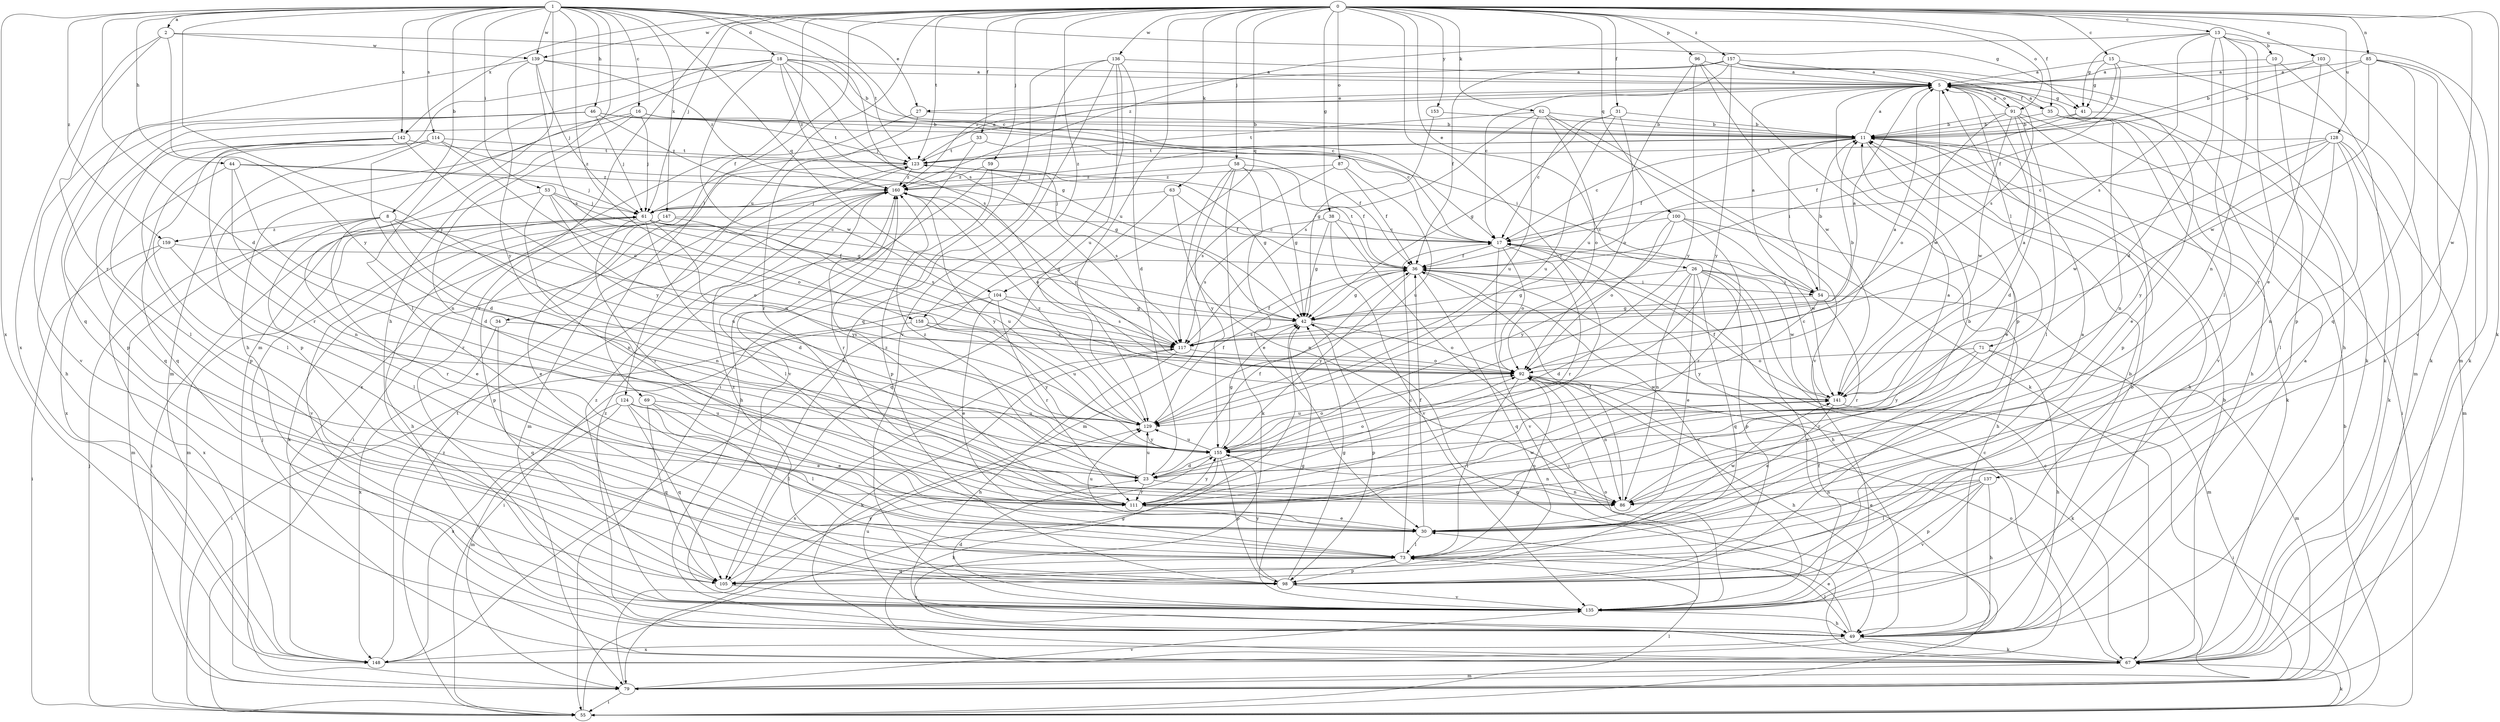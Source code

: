 strict digraph  {
0;
1;
2;
5;
8;
10;
11;
13;
15;
16;
17;
18;
23;
26;
27;
30;
31;
33;
34;
35;
36;
38;
41;
42;
44;
46;
49;
53;
54;
55;
58;
59;
61;
62;
63;
67;
69;
71;
73;
79;
85;
86;
87;
91;
92;
96;
98;
100;
103;
104;
105;
111;
114;
117;
123;
124;
128;
129;
135;
136;
137;
139;
141;
142;
147;
148;
153;
155;
157;
158;
159;
160;
0 -> 13  [label=c];
0 -> 15  [label=c];
0 -> 26  [label=e];
0 -> 31  [label=f];
0 -> 33  [label=f];
0 -> 34  [label=f];
0 -> 35  [label=f];
0 -> 38  [label=g];
0 -> 58  [label=j];
0 -> 59  [label=j];
0 -> 61  [label=j];
0 -> 62  [label=k];
0 -> 63  [label=k];
0 -> 67  [label=k];
0 -> 69  [label=l];
0 -> 85  [label=n];
0 -> 87  [label=o];
0 -> 91  [label=o];
0 -> 96  [label=p];
0 -> 100  [label=q];
0 -> 103  [label=q];
0 -> 104  [label=q];
0 -> 111  [label=r];
0 -> 123  [label=t];
0 -> 124  [label=u];
0 -> 128  [label=u];
0 -> 129  [label=u];
0 -> 135  [label=v];
0 -> 136  [label=w];
0 -> 137  [label=w];
0 -> 139  [label=w];
0 -> 142  [label=x];
0 -> 153  [label=y];
0 -> 157  [label=z];
0 -> 158  [label=z];
1 -> 2  [label=a];
1 -> 8  [label=b];
1 -> 16  [label=c];
1 -> 17  [label=c];
1 -> 18  [label=d];
1 -> 23  [label=d];
1 -> 27  [label=e];
1 -> 41  [label=g];
1 -> 44  [label=h];
1 -> 46  [label=h];
1 -> 49  [label=h];
1 -> 53  [label=i];
1 -> 79  [label=m];
1 -> 104  [label=q];
1 -> 114  [label=s];
1 -> 117  [label=s];
1 -> 139  [label=w];
1 -> 142  [label=x];
1 -> 147  [label=x];
1 -> 148  [label=x];
1 -> 155  [label=y];
1 -> 158  [label=z];
1 -> 159  [label=z];
2 -> 111  [label=r];
2 -> 123  [label=t];
2 -> 139  [label=w];
2 -> 148  [label=x];
2 -> 155  [label=y];
5 -> 27  [label=e];
5 -> 35  [label=f];
5 -> 41  [label=g];
5 -> 61  [label=j];
5 -> 71  [label=l];
5 -> 91  [label=o];
5 -> 141  [label=w];
8 -> 30  [label=e];
8 -> 73  [label=l];
8 -> 79  [label=m];
8 -> 86  [label=n];
8 -> 92  [label=o];
8 -> 129  [label=u];
8 -> 159  [label=z];
10 -> 5  [label=a];
10 -> 67  [label=k];
10 -> 98  [label=p];
11 -> 5  [label=a];
11 -> 17  [label=c];
11 -> 30  [label=e];
11 -> 36  [label=f];
11 -> 49  [label=h];
11 -> 54  [label=i];
11 -> 61  [label=j];
11 -> 67  [label=k];
11 -> 123  [label=t];
13 -> 10  [label=b];
13 -> 23  [label=d];
13 -> 30  [label=e];
13 -> 41  [label=g];
13 -> 73  [label=l];
13 -> 79  [label=m];
13 -> 86  [label=n];
13 -> 117  [label=s];
13 -> 160  [label=z];
15 -> 5  [label=a];
15 -> 11  [label=b];
15 -> 36  [label=f];
15 -> 41  [label=g];
15 -> 79  [label=m];
16 -> 11  [label=b];
16 -> 17  [label=c];
16 -> 54  [label=i];
16 -> 61  [label=j];
16 -> 73  [label=l];
16 -> 86  [label=n];
16 -> 98  [label=p];
17 -> 36  [label=f];
17 -> 49  [label=h];
17 -> 92  [label=o];
17 -> 111  [label=r];
17 -> 135  [label=v];
18 -> 5  [label=a];
18 -> 11  [label=b];
18 -> 17  [label=c];
18 -> 42  [label=g];
18 -> 49  [label=h];
18 -> 73  [label=l];
18 -> 79  [label=m];
18 -> 117  [label=s];
18 -> 141  [label=w];
18 -> 160  [label=z];
23 -> 36  [label=f];
23 -> 86  [label=n];
23 -> 92  [label=o];
23 -> 111  [label=r];
23 -> 129  [label=u];
23 -> 160  [label=z];
26 -> 23  [label=d];
26 -> 30  [label=e];
26 -> 42  [label=g];
26 -> 54  [label=i];
26 -> 86  [label=n];
26 -> 98  [label=p];
26 -> 105  [label=q];
26 -> 135  [label=v];
26 -> 141  [label=w];
27 -> 11  [label=b];
27 -> 111  [label=r];
27 -> 148  [label=x];
30 -> 36  [label=f];
30 -> 73  [label=l];
30 -> 129  [label=u];
30 -> 141  [label=w];
31 -> 11  [label=b];
31 -> 17  [label=c];
31 -> 42  [label=g];
31 -> 92  [label=o];
31 -> 129  [label=u];
33 -> 36  [label=f];
33 -> 123  [label=t];
33 -> 135  [label=v];
34 -> 105  [label=q];
34 -> 117  [label=s];
34 -> 148  [label=x];
35 -> 5  [label=a];
35 -> 11  [label=b];
35 -> 49  [label=h];
35 -> 86  [label=n];
35 -> 135  [label=v];
36 -> 42  [label=g];
36 -> 54  [label=i];
36 -> 105  [label=q];
36 -> 123  [label=t];
36 -> 135  [label=v];
36 -> 155  [label=y];
38 -> 17  [label=c];
38 -> 42  [label=g];
38 -> 55  [label=i];
38 -> 117  [label=s];
38 -> 135  [label=v];
41 -> 11  [label=b];
41 -> 30  [label=e];
41 -> 36  [label=f];
42 -> 5  [label=a];
42 -> 92  [label=o];
42 -> 98  [label=p];
42 -> 117  [label=s];
44 -> 23  [label=d];
44 -> 61  [label=j];
44 -> 86  [label=n];
44 -> 148  [label=x];
44 -> 160  [label=z];
46 -> 11  [label=b];
46 -> 49  [label=h];
46 -> 61  [label=j];
46 -> 98  [label=p];
46 -> 123  [label=t];
46 -> 135  [label=v];
46 -> 160  [label=z];
49 -> 5  [label=a];
49 -> 11  [label=b];
49 -> 30  [label=e];
49 -> 67  [label=k];
49 -> 73  [label=l];
49 -> 129  [label=u];
49 -> 148  [label=x];
49 -> 160  [label=z];
53 -> 42  [label=g];
53 -> 61  [label=j];
53 -> 86  [label=n];
53 -> 92  [label=o];
53 -> 111  [label=r];
53 -> 129  [label=u];
54 -> 5  [label=a];
54 -> 11  [label=b];
54 -> 42  [label=g];
54 -> 79  [label=m];
54 -> 111  [label=r];
54 -> 155  [label=y];
55 -> 11  [label=b];
55 -> 42  [label=g];
55 -> 61  [label=j];
55 -> 67  [label=k];
55 -> 73  [label=l];
55 -> 160  [label=z];
58 -> 30  [label=e];
58 -> 36  [label=f];
58 -> 42  [label=g];
58 -> 67  [label=k];
58 -> 79  [label=m];
58 -> 155  [label=y];
58 -> 160  [label=z];
59 -> 49  [label=h];
59 -> 98  [label=p];
59 -> 160  [label=z];
61 -> 17  [label=c];
61 -> 23  [label=d];
61 -> 42  [label=g];
61 -> 55  [label=i];
61 -> 79  [label=m];
61 -> 111  [label=r];
61 -> 117  [label=s];
61 -> 155  [label=y];
62 -> 11  [label=b];
62 -> 67  [label=k];
62 -> 92  [label=o];
62 -> 117  [label=s];
62 -> 123  [label=t];
62 -> 129  [label=u];
62 -> 135  [label=v];
63 -> 36  [label=f];
63 -> 61  [label=j];
63 -> 86  [label=n];
63 -> 105  [label=q];
67 -> 11  [label=b];
67 -> 42  [label=g];
67 -> 61  [label=j];
67 -> 79  [label=m];
67 -> 92  [label=o];
69 -> 30  [label=e];
69 -> 73  [label=l];
69 -> 105  [label=q];
69 -> 129  [label=u];
71 -> 49  [label=h];
71 -> 79  [label=m];
71 -> 92  [label=o];
71 -> 111  [label=r];
71 -> 155  [label=y];
73 -> 17  [label=c];
73 -> 92  [label=o];
73 -> 98  [label=p];
73 -> 105  [label=q];
79 -> 17  [label=c];
79 -> 55  [label=i];
79 -> 117  [label=s];
79 -> 135  [label=v];
85 -> 5  [label=a];
85 -> 11  [label=b];
85 -> 67  [label=k];
85 -> 105  [label=q];
85 -> 135  [label=v];
85 -> 141  [label=w];
86 -> 11  [label=b];
86 -> 36  [label=f];
87 -> 36  [label=f];
87 -> 117  [label=s];
87 -> 129  [label=u];
87 -> 160  [label=z];
91 -> 5  [label=a];
91 -> 11  [label=b];
91 -> 23  [label=d];
91 -> 55  [label=i];
91 -> 73  [label=l];
91 -> 92  [label=o];
91 -> 98  [label=p];
91 -> 141  [label=w];
92 -> 5  [label=a];
92 -> 49  [label=h];
92 -> 67  [label=k];
92 -> 73  [label=l];
92 -> 86  [label=n];
92 -> 141  [label=w];
92 -> 160  [label=z];
96 -> 5  [label=a];
96 -> 98  [label=p];
96 -> 129  [label=u];
96 -> 141  [label=w];
96 -> 155  [label=y];
98 -> 5  [label=a];
98 -> 42  [label=g];
98 -> 135  [label=v];
98 -> 155  [label=y];
98 -> 160  [label=z];
100 -> 17  [label=c];
100 -> 49  [label=h];
100 -> 92  [label=o];
100 -> 111  [label=r];
100 -> 141  [label=w];
100 -> 155  [label=y];
103 -> 5  [label=a];
103 -> 11  [label=b];
103 -> 67  [label=k];
103 -> 111  [label=r];
104 -> 30  [label=e];
104 -> 42  [label=g];
104 -> 55  [label=i];
104 -> 111  [label=r];
104 -> 117  [label=s];
105 -> 135  [label=v];
105 -> 155  [label=y];
111 -> 5  [label=a];
111 -> 30  [label=e];
111 -> 141  [label=w];
111 -> 155  [label=y];
111 -> 160  [label=z];
114 -> 23  [label=d];
114 -> 42  [label=g];
114 -> 92  [label=o];
114 -> 105  [label=q];
114 -> 111  [label=r];
114 -> 123  [label=t];
117 -> 11  [label=b];
117 -> 36  [label=f];
117 -> 49  [label=h];
117 -> 67  [label=k];
117 -> 92  [label=o];
123 -> 5  [label=a];
123 -> 42  [label=g];
123 -> 55  [label=i];
123 -> 79  [label=m];
123 -> 117  [label=s];
123 -> 160  [label=z];
124 -> 30  [label=e];
124 -> 73  [label=l];
124 -> 79  [label=m];
124 -> 105  [label=q];
124 -> 129  [label=u];
124 -> 148  [label=x];
128 -> 17  [label=c];
128 -> 67  [label=k];
128 -> 73  [label=l];
128 -> 79  [label=m];
128 -> 86  [label=n];
128 -> 123  [label=t];
128 -> 141  [label=w];
128 -> 155  [label=y];
129 -> 36  [label=f];
129 -> 155  [label=y];
129 -> 160  [label=z];
135 -> 11  [label=b];
135 -> 23  [label=d];
135 -> 42  [label=g];
135 -> 49  [label=h];
135 -> 92  [label=o];
135 -> 160  [label=z];
136 -> 5  [label=a];
136 -> 23  [label=d];
136 -> 55  [label=i];
136 -> 105  [label=q];
136 -> 129  [label=u];
136 -> 135  [label=v];
136 -> 148  [label=x];
137 -> 30  [label=e];
137 -> 49  [label=h];
137 -> 73  [label=l];
137 -> 86  [label=n];
137 -> 98  [label=p];
137 -> 135  [label=v];
139 -> 5  [label=a];
139 -> 61  [label=j];
139 -> 105  [label=q];
139 -> 117  [label=s];
139 -> 155  [label=y];
139 -> 160  [label=z];
141 -> 5  [label=a];
141 -> 17  [label=c];
141 -> 30  [label=e];
141 -> 36  [label=f];
141 -> 55  [label=i];
141 -> 129  [label=u];
142 -> 73  [label=l];
142 -> 98  [label=p];
142 -> 105  [label=q];
142 -> 123  [label=t];
142 -> 155  [label=y];
147 -> 17  [label=c];
147 -> 30  [label=e];
147 -> 49  [label=h];
147 -> 67  [label=k];
147 -> 98  [label=p];
147 -> 129  [label=u];
147 -> 135  [label=v];
148 -> 17  [label=c];
148 -> 36  [label=f];
148 -> 123  [label=t];
153 -> 11  [label=b];
153 -> 42  [label=g];
155 -> 23  [label=d];
155 -> 42  [label=g];
155 -> 67  [label=k];
155 -> 86  [label=n];
155 -> 92  [label=o];
155 -> 98  [label=p];
155 -> 129  [label=u];
157 -> 5  [label=a];
157 -> 17  [label=c];
157 -> 36  [label=f];
157 -> 49  [label=h];
157 -> 67  [label=k];
157 -> 117  [label=s];
157 -> 155  [label=y];
157 -> 160  [label=z];
158 -> 55  [label=i];
158 -> 117  [label=s];
158 -> 129  [label=u];
158 -> 155  [label=y];
159 -> 36  [label=f];
159 -> 55  [label=i];
159 -> 111  [label=r];
159 -> 148  [label=x];
160 -> 61  [label=j];
160 -> 73  [label=l];
160 -> 92  [label=o];
160 -> 111  [label=r];
160 -> 155  [label=y];
}
